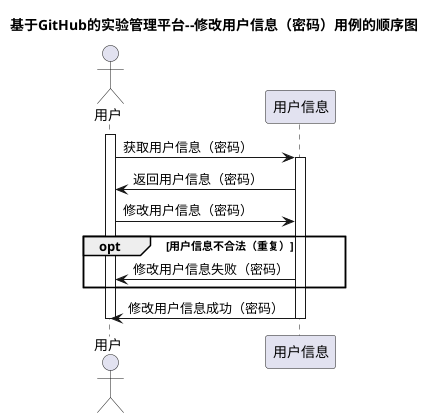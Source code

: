 @startuml
title 基于GitHub的实验管理平台--修改用户信息（密码）用例的顺序图
actor 用户
participant 用户信息

activate 用户
    用户->用户信息:获取用户信息（密码）
    activate 用户信息
        用户信息->用户:返回用户信息（密码）
        用户->用户信息:修改用户信息（密码）
        opt 用户信息不合法（重复）
            用户信息->用户:修改用户信息失败（密码）
        end opt
        用户信息->用户:修改用户信息成功（密码）
    deactivate 用户信息
deactivate 用户

@enduml
